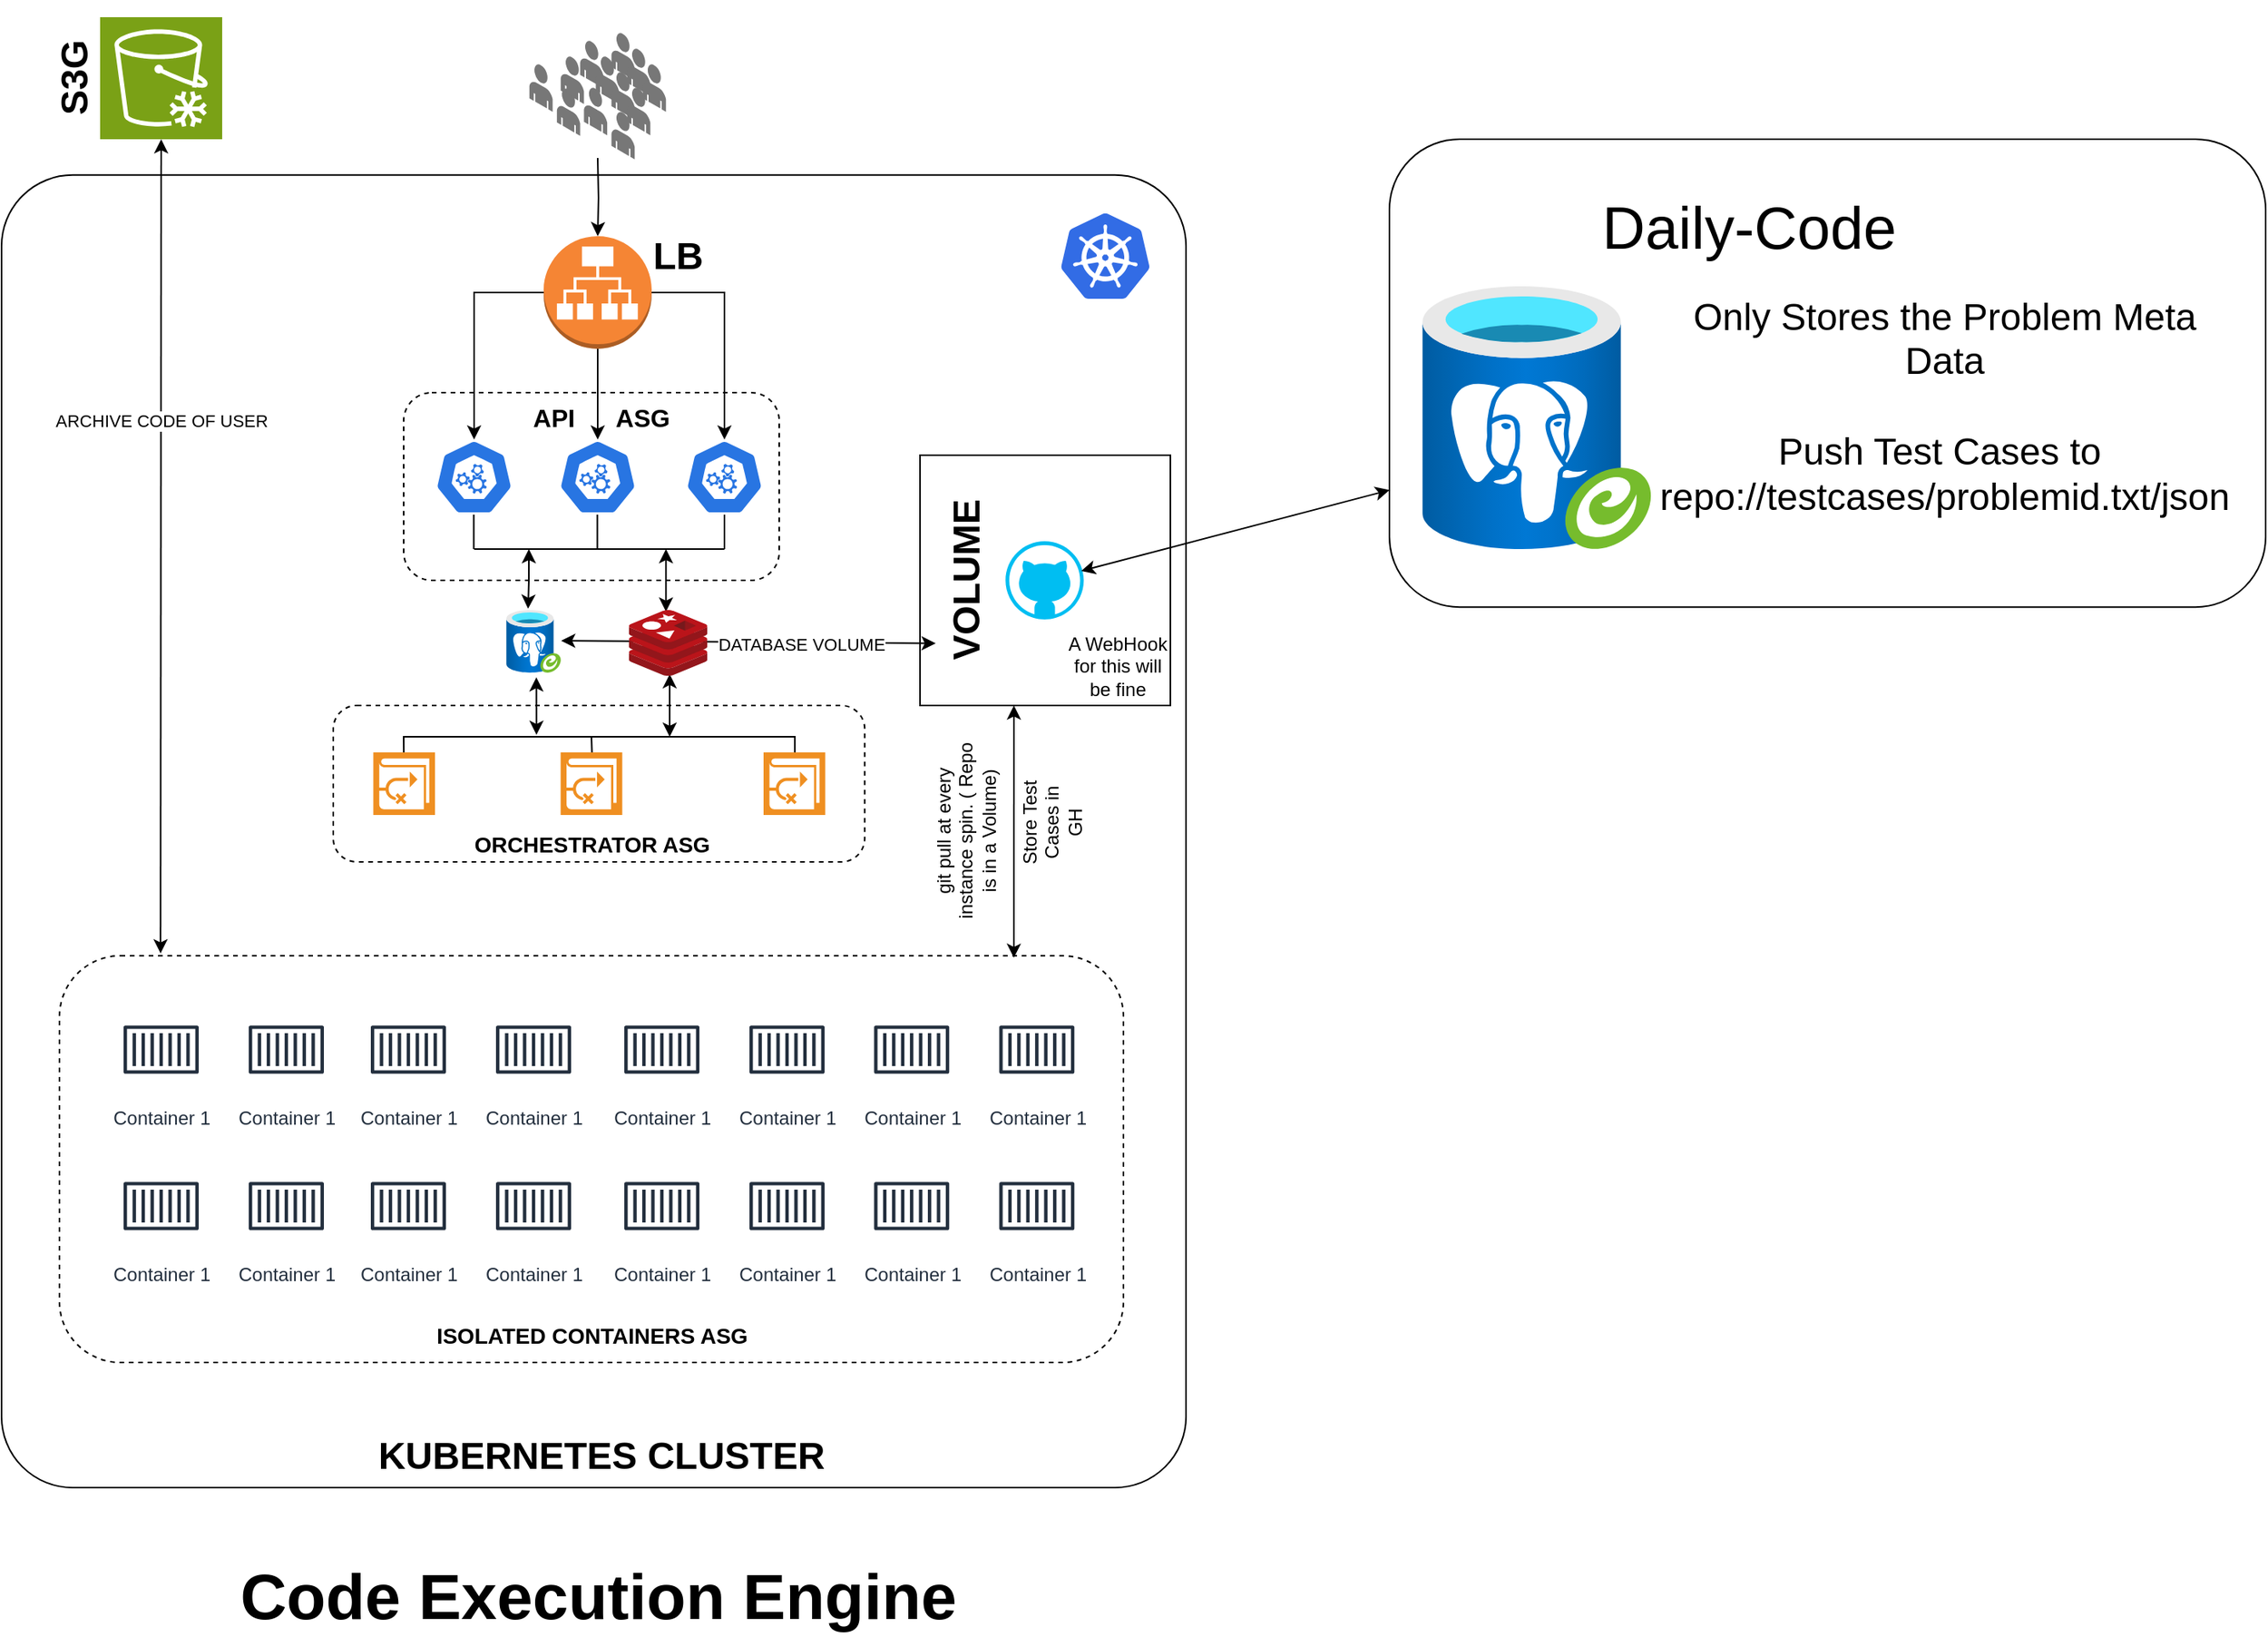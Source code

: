 <mxfile version="24.3.1" type="github">
  <diagram name="Page-1" id="gcHV-Yz9rTiz3bWdy7ol">
    <mxGraphModel dx="1687" dy="908" grid="1" gridSize="10" guides="1" tooltips="1" connect="1" arrows="1" fold="1" page="1" pageScale="1" pageWidth="850" pageHeight="1100" math="0" shadow="0">
      <root>
        <mxCell id="0" />
        <mxCell id="1" parent="0" />
        <mxCell id="CX98brgPaPXO5BUa-MUZ-5" value="" style="whiteSpace=wrap;html=1;aspect=fixed;fillColor=none;" parent="1" vertex="1">
          <mxGeometry x="630" y="300" width="160" height="160" as="geometry" />
        </mxCell>
        <mxCell id="YLBQt17Aejc-C5C3HMuG-127" value="" style="rounded=1;whiteSpace=wrap;html=1;fillColor=none;arcSize=6;" parent="1" vertex="1">
          <mxGeometry x="43" y="120.92" width="757" height="839.08" as="geometry" />
        </mxCell>
        <mxCell id="YLBQt17Aejc-C5C3HMuG-78" value="" style="rounded=1;whiteSpace=wrap;html=1;fillColor=none;dashed=1;" parent="1" vertex="1">
          <mxGeometry x="80" y="620" width="680" height="260" as="geometry" />
        </mxCell>
        <mxCell id="YLBQt17Aejc-C5C3HMuG-76" value="" style="rounded=1;whiteSpace=wrap;html=1;fillColor=none;dashed=1;" parent="1" vertex="1">
          <mxGeometry x="255" y="460" width="339.65" height="100" as="geometry" />
        </mxCell>
        <mxCell id="YLBQt17Aejc-C5C3HMuG-69" value="" style="rounded=1;whiteSpace=wrap;html=1;dashed=1;fillColor=none;" parent="1" vertex="1">
          <mxGeometry x="300" y="260" width="240" height="120" as="geometry" />
        </mxCell>
        <mxCell id="YLBQt17Aejc-C5C3HMuG-4" value="" style="aspect=fixed;sketch=0;html=1;dashed=0;whitespace=wrap;fillColor=#2875E2;strokeColor=#ffffff;points=[[0.005,0.63,0],[0.1,0.2,0],[0.9,0.2,0],[0.5,0,0],[0.995,0.63,0],[0.72,0.99,0],[0.5,1,0],[0.28,0.99,0]];shape=mxgraph.kubernetes.icon2;prIcon=api" parent="1" vertex="1">
          <mxGeometry x="399" y="290" width="50" height="48" as="geometry" />
        </mxCell>
        <mxCell id="YLBQt17Aejc-C5C3HMuG-5" value="" style="outlineConnect=0;dashed=0;verticalLabelPosition=bottom;verticalAlign=top;align=center;html=1;shape=mxgraph.aws3.application_load_balancer;fillColor=#F58534;gradientColor=none;" parent="1" vertex="1">
          <mxGeometry x="389.5" y="160.0" width="69" height="72" as="geometry" />
        </mxCell>
        <mxCell id="YLBQt17Aejc-C5C3HMuG-9" value="" style="aspect=fixed;sketch=0;html=1;dashed=0;whitespace=wrap;fillColor=#2875E2;strokeColor=#ffffff;points=[[0.005,0.63,0],[0.1,0.2,0],[0.9,0.2,0],[0.5,0,0],[0.995,0.63,0],[0.72,0.99,0],[0.5,1,0],[0.28,0.99,0]];shape=mxgraph.kubernetes.icon2;prIcon=api" parent="1" vertex="1">
          <mxGeometry x="320" y="290" width="50" height="48" as="geometry" />
        </mxCell>
        <mxCell id="YLBQt17Aejc-C5C3HMuG-11" value="" style="aspect=fixed;sketch=0;html=1;dashed=0;whitespace=wrap;fillColor=#2875E2;strokeColor=#ffffff;points=[[0.005,0.63,0],[0.1,0.2,0],[0.9,0.2,0],[0.5,0,0],[0.995,0.63,0],[0.72,0.99,0],[0.5,1,0],[0.28,0.99,0]];shape=mxgraph.kubernetes.icon2;prIcon=api" parent="1" vertex="1">
          <mxGeometry x="480" y="290" width="50" height="48" as="geometry" />
        </mxCell>
        <mxCell id="YLBQt17Aejc-C5C3HMuG-12" style="edgeStyle=orthogonalEdgeStyle;rounded=0;orthogonalLoop=1;jettySize=auto;html=1;exitX=0;exitY=0.5;exitDx=0;exitDy=0;exitPerimeter=0;entryX=0.5;entryY=0;entryDx=0;entryDy=0;entryPerimeter=0;" parent="1" source="YLBQt17Aejc-C5C3HMuG-5" target="YLBQt17Aejc-C5C3HMuG-9" edge="1">
          <mxGeometry relative="1" as="geometry" />
        </mxCell>
        <mxCell id="YLBQt17Aejc-C5C3HMuG-13" style="edgeStyle=orthogonalEdgeStyle;rounded=0;orthogonalLoop=1;jettySize=auto;html=1;exitX=1;exitY=0.5;exitDx=0;exitDy=0;exitPerimeter=0;entryX=0.5;entryY=0;entryDx=0;entryDy=0;entryPerimeter=0;" parent="1" source="YLBQt17Aejc-C5C3HMuG-5" target="YLBQt17Aejc-C5C3HMuG-11" edge="1">
          <mxGeometry relative="1" as="geometry" />
        </mxCell>
        <mxCell id="YLBQt17Aejc-C5C3HMuG-14" style="edgeStyle=orthogonalEdgeStyle;rounded=0;orthogonalLoop=1;jettySize=auto;html=1;exitX=0.5;exitY=1;exitDx=0;exitDy=0;exitPerimeter=0;" parent="1" source="YLBQt17Aejc-C5C3HMuG-5" edge="1">
          <mxGeometry relative="1" as="geometry">
            <mxPoint x="424" y="290" as="targetPoint" />
          </mxGeometry>
        </mxCell>
        <mxCell id="YLBQt17Aejc-C5C3HMuG-29" value="" style="group" parent="1" vertex="1" connectable="0">
          <mxGeometry x="380.35" y="30" width="87.29" height="80.92" as="geometry" />
        </mxCell>
        <mxCell id="YLBQt17Aejc-C5C3HMuG-7" value="" style="verticalLabelPosition=bottom;html=1;verticalAlign=top;strokeWidth=1;align=center;outlineConnect=0;dashed=0;outlineConnect=0;shape=mxgraph.aws3d.end_user;strokeColor=none;fillColor=#777777;aspect=fixed;" parent="YLBQt17Aejc-C5C3HMuG-29" vertex="1">
          <mxGeometry x="52.43" width="14.86" height="30.46" as="geometry" />
        </mxCell>
        <mxCell id="YLBQt17Aejc-C5C3HMuG-18" value="" style="verticalLabelPosition=bottom;html=1;verticalAlign=top;strokeWidth=1;align=center;outlineConnect=0;dashed=0;outlineConnect=0;shape=mxgraph.aws3d.end_user;strokeColor=none;fillColor=#777777;aspect=fixed;" parent="YLBQt17Aejc-C5C3HMuG-29" vertex="1">
          <mxGeometry x="62.43" y="10" width="14.86" height="30.46" as="geometry" />
        </mxCell>
        <mxCell id="YLBQt17Aejc-C5C3HMuG-19" value="" style="verticalLabelPosition=bottom;html=1;verticalAlign=top;strokeWidth=1;align=center;outlineConnect=0;dashed=0;outlineConnect=0;shape=mxgraph.aws3d.end_user;strokeColor=none;fillColor=#777777;aspect=fixed;" parent="YLBQt17Aejc-C5C3HMuG-29" vertex="1">
          <mxGeometry x="72.43" y="20" width="14.86" height="30.46" as="geometry" />
        </mxCell>
        <mxCell id="YLBQt17Aejc-C5C3HMuG-20" value="" style="verticalLabelPosition=bottom;html=1;verticalAlign=top;strokeWidth=1;align=center;outlineConnect=0;dashed=0;outlineConnect=0;shape=mxgraph.aws3d.end_user;strokeColor=none;fillColor=#777777;aspect=fixed;" parent="YLBQt17Aejc-C5C3HMuG-29" vertex="1">
          <mxGeometry x="17.57" y="35.46" width="14.86" height="30.46" as="geometry" />
        </mxCell>
        <mxCell id="YLBQt17Aejc-C5C3HMuG-21" value="" style="verticalLabelPosition=bottom;html=1;verticalAlign=top;strokeWidth=1;align=center;outlineConnect=0;dashed=0;outlineConnect=0;shape=mxgraph.aws3d.end_user;strokeColor=none;fillColor=#777777;aspect=fixed;" parent="YLBQt17Aejc-C5C3HMuG-29" vertex="1">
          <mxGeometry x="34.86" y="35" width="14.86" height="30.46" as="geometry" />
        </mxCell>
        <mxCell id="YLBQt17Aejc-C5C3HMuG-22" value="" style="verticalLabelPosition=bottom;html=1;verticalAlign=top;strokeWidth=1;align=center;outlineConnect=0;dashed=0;outlineConnect=0;shape=mxgraph.aws3d.end_user;strokeColor=none;fillColor=#777777;aspect=fixed;" parent="YLBQt17Aejc-C5C3HMuG-29" vertex="1">
          <mxGeometry x="20" y="15" width="14.86" height="30.46" as="geometry" />
        </mxCell>
        <mxCell id="YLBQt17Aejc-C5C3HMuG-23" value="" style="verticalLabelPosition=bottom;html=1;verticalAlign=top;strokeWidth=1;align=center;outlineConnect=0;dashed=0;outlineConnect=0;shape=mxgraph.aws3d.end_user;strokeColor=none;fillColor=#777777;aspect=fixed;" parent="YLBQt17Aejc-C5C3HMuG-29" vertex="1">
          <mxGeometry x="32.43" y="5" width="14.86" height="30.46" as="geometry" />
        </mxCell>
        <mxCell id="YLBQt17Aejc-C5C3HMuG-24" value="" style="verticalLabelPosition=bottom;html=1;verticalAlign=top;strokeWidth=1;align=center;outlineConnect=0;dashed=0;outlineConnect=0;shape=mxgraph.aws3d.end_user;strokeColor=none;fillColor=#777777;aspect=fixed;" parent="YLBQt17Aejc-C5C3HMuG-29" vertex="1">
          <mxGeometry x="42.43" y="15" width="14.86" height="30.46" as="geometry" />
        </mxCell>
        <mxCell id="YLBQt17Aejc-C5C3HMuG-25" value="" style="verticalLabelPosition=bottom;html=1;verticalAlign=top;strokeWidth=1;align=center;outlineConnect=0;dashed=0;outlineConnect=0;shape=mxgraph.aws3d.end_user;strokeColor=none;fillColor=#777777;aspect=fixed;" parent="YLBQt17Aejc-C5C3HMuG-29" vertex="1">
          <mxGeometry x="52.43" y="25" width="14.86" height="30.46" as="geometry" />
        </mxCell>
        <mxCell id="YLBQt17Aejc-C5C3HMuG-26" value="" style="verticalLabelPosition=bottom;html=1;verticalAlign=top;strokeWidth=1;align=center;outlineConnect=0;dashed=0;outlineConnect=0;shape=mxgraph.aws3d.end_user;strokeColor=none;fillColor=#777777;aspect=fixed;" parent="YLBQt17Aejc-C5C3HMuG-29" vertex="1">
          <mxGeometry x="62.43" y="35" width="14.86" height="30.46" as="geometry" />
        </mxCell>
        <mxCell id="YLBQt17Aejc-C5C3HMuG-27" value="" style="verticalLabelPosition=bottom;html=1;verticalAlign=top;strokeWidth=1;align=center;outlineConnect=0;dashed=0;outlineConnect=0;shape=mxgraph.aws3d.end_user;strokeColor=none;fillColor=#777777;aspect=fixed;" parent="YLBQt17Aejc-C5C3HMuG-29" vertex="1">
          <mxGeometry x="52.43" y="50.46" width="14.86" height="30.46" as="geometry" />
        </mxCell>
        <mxCell id="YLBQt17Aejc-C5C3HMuG-28" value="" style="verticalLabelPosition=bottom;html=1;verticalAlign=top;strokeWidth=1;align=center;outlineConnect=0;dashed=0;outlineConnect=0;shape=mxgraph.aws3d.end_user;strokeColor=none;fillColor=#777777;aspect=fixed;" parent="YLBQt17Aejc-C5C3HMuG-29" vertex="1">
          <mxGeometry y="20" width="14.86" height="30.46" as="geometry" />
        </mxCell>
        <mxCell id="YLBQt17Aejc-C5C3HMuG-31" style="edgeStyle=orthogonalEdgeStyle;rounded=0;orthogonalLoop=1;jettySize=auto;html=1;entryX=0.5;entryY=0;entryDx=0;entryDy=0;entryPerimeter=0;" parent="1" target="YLBQt17Aejc-C5C3HMuG-5" edge="1">
          <mxGeometry relative="1" as="geometry">
            <mxPoint x="424" y="110" as="sourcePoint" />
          </mxGeometry>
        </mxCell>
        <mxCell id="YLBQt17Aejc-C5C3HMuG-34" value="" style="image;aspect=fixed;html=1;points=[];align=center;fontSize=12;image=img/lib/azure2/databases/Azure_Database_PostgreSQL_Server_Group.svg;" parent="1" vertex="1">
          <mxGeometry x="365.35" y="399" width="35.3" height="40" as="geometry" />
        </mxCell>
        <mxCell id="YLBQt17Aejc-C5C3HMuG-56" value="" style="endArrow=none;html=1;rounded=0;entryX=0.5;entryY=1;entryDx=0;entryDy=0;entryPerimeter=0;" parent="1" target="YLBQt17Aejc-C5C3HMuG-11" edge="1">
          <mxGeometry width="50" height="50" relative="1" as="geometry">
            <mxPoint x="505" y="360" as="sourcePoint" />
            <mxPoint x="480" y="340" as="targetPoint" />
          </mxGeometry>
        </mxCell>
        <mxCell id="YLBQt17Aejc-C5C3HMuG-57" value="" style="endArrow=none;html=1;rounded=0;entryX=0.5;entryY=1;entryDx=0;entryDy=0;entryPerimeter=0;" parent="1" edge="1">
          <mxGeometry width="50" height="50" relative="1" as="geometry">
            <mxPoint x="423.77" y="360" as="sourcePoint" />
            <mxPoint x="423.77" y="338" as="targetPoint" />
          </mxGeometry>
        </mxCell>
        <mxCell id="YLBQt17Aejc-C5C3HMuG-58" value="" style="endArrow=none;html=1;rounded=0;entryX=0.5;entryY=1;entryDx=0;entryDy=0;entryPerimeter=0;" parent="1" edge="1">
          <mxGeometry width="50" height="50" relative="1" as="geometry">
            <mxPoint x="344.78" y="360" as="sourcePoint" />
            <mxPoint x="344.78" y="338" as="targetPoint" />
          </mxGeometry>
        </mxCell>
        <mxCell id="YLBQt17Aejc-C5C3HMuG-59" value="" style="endArrow=none;html=1;rounded=0;" parent="1" edge="1">
          <mxGeometry width="50" height="50" relative="1" as="geometry">
            <mxPoint x="345" y="360" as="sourcePoint" />
            <mxPoint x="505" y="360" as="targetPoint" />
          </mxGeometry>
        </mxCell>
        <mxCell id="YLBQt17Aejc-C5C3HMuG-60" value="" style="endArrow=classic;startArrow=classic;html=1;rounded=0;exitX=0.401;exitY=-0.021;exitDx=0;exitDy=0;exitPerimeter=0;" parent="1" source="YLBQt17Aejc-C5C3HMuG-34" edge="1">
          <mxGeometry width="50" height="50" relative="1" as="geometry">
            <mxPoint x="320" y="400" as="sourcePoint" />
            <mxPoint x="380" y="360" as="targetPoint" />
            <Array as="points">
              <mxPoint x="380" y="380" />
            </Array>
          </mxGeometry>
        </mxCell>
        <mxCell id="YLBQt17Aejc-C5C3HMuG-61" value="" style="endArrow=classic;startArrow=classic;html=1;rounded=0;" parent="1" edge="1">
          <mxGeometry width="50" height="50" relative="1" as="geometry">
            <mxPoint x="467.64" y="360" as="sourcePoint" />
            <mxPoint x="467.64" y="400" as="targetPoint" />
            <Array as="points">
              <mxPoint x="467.64" y="380" />
            </Array>
          </mxGeometry>
        </mxCell>
        <mxCell id="YLBQt17Aejc-C5C3HMuG-66" value="" style="endArrow=none;html=1;rounded=0;" parent="1" edge="1">
          <mxGeometry width="50" height="50" relative="1" as="geometry">
            <mxPoint x="300.08" y="490" as="sourcePoint" />
            <mxPoint x="550" y="490" as="targetPoint" />
            <Array as="points">
              <mxPoint x="300" y="480" />
              <mxPoint x="400" y="480" />
              <mxPoint x="440" y="480" />
              <mxPoint x="550" y="480" />
              <mxPoint x="550" y="490" />
            </Array>
          </mxGeometry>
        </mxCell>
        <mxCell id="YLBQt17Aejc-C5C3HMuG-68" value="" style="endArrow=none;html=1;rounded=0;" parent="1" edge="1">
          <mxGeometry width="50" height="50" relative="1" as="geometry">
            <mxPoint x="420.32" y="490" as="sourcePoint" />
            <mxPoint x="420" y="480" as="targetPoint" />
          </mxGeometry>
        </mxCell>
        <mxCell id="YLBQt17Aejc-C5C3HMuG-74" value="" style="endArrow=classic;startArrow=classic;html=1;rounded=0;entryX=0.398;entryY=1.029;entryDx=0;entryDy=0;entryPerimeter=0;" parent="1" edge="1">
          <mxGeometry width="50" height="50" relative="1" as="geometry">
            <mxPoint x="384.88" y="478.78" as="sourcePoint" />
            <mxPoint x="384.78" y="441.998" as="targetPoint" />
          </mxGeometry>
        </mxCell>
        <mxCell id="YLBQt17Aejc-C5C3HMuG-75" value="" style="endArrow=classic;startArrow=classic;html=1;rounded=0;entryX=0.52;entryY=0.976;entryDx=0;entryDy=0;entryPerimeter=0;" parent="1" target="YLBQt17Aejc-C5C3HMuG-33" edge="1">
          <mxGeometry width="50" height="50" relative="1" as="geometry">
            <mxPoint x="470" y="480" as="sourcePoint" />
            <mxPoint x="540" y="440" as="targetPoint" />
          </mxGeometry>
        </mxCell>
        <mxCell id="YLBQt17Aejc-C5C3HMuG-80" value="Container 1" style="sketch=0;outlineConnect=0;fontColor=#232F3E;gradientColor=none;strokeColor=#232F3E;fillColor=#ffffff;dashed=0;verticalLabelPosition=bottom;verticalAlign=top;align=center;html=1;fontSize=12;fontStyle=0;aspect=fixed;shape=mxgraph.aws4.resourceIcon;resIcon=mxgraph.aws4.container_1;" parent="1" vertex="1">
          <mxGeometry x="115" y="650" width="60" height="60" as="geometry" />
        </mxCell>
        <mxCell id="YLBQt17Aejc-C5C3HMuG-81" value="Container 1" style="sketch=0;outlineConnect=0;fontColor=#232F3E;gradientColor=none;strokeColor=#232F3E;fillColor=#ffffff;dashed=0;verticalLabelPosition=bottom;verticalAlign=top;align=center;html=1;fontSize=12;fontStyle=0;aspect=fixed;shape=mxgraph.aws4.resourceIcon;resIcon=mxgraph.aws4.container_1;" parent="1" vertex="1">
          <mxGeometry x="195" y="650" width="60" height="60" as="geometry" />
        </mxCell>
        <mxCell id="YLBQt17Aejc-C5C3HMuG-82" value="Container 1" style="sketch=0;outlineConnect=0;fontColor=#232F3E;gradientColor=none;strokeColor=#232F3E;fillColor=#ffffff;dashed=0;verticalLabelPosition=bottom;verticalAlign=top;align=center;html=1;fontSize=12;fontStyle=0;aspect=fixed;shape=mxgraph.aws4.resourceIcon;resIcon=mxgraph.aws4.container_1;" parent="1" vertex="1">
          <mxGeometry x="273" y="650" width="60" height="60" as="geometry" />
        </mxCell>
        <mxCell id="YLBQt17Aejc-C5C3HMuG-83" value="Container 1" style="sketch=0;outlineConnect=0;fontColor=#232F3E;gradientColor=none;strokeColor=#232F3E;fillColor=#ffffff;dashed=0;verticalLabelPosition=bottom;verticalAlign=top;align=center;html=1;fontSize=12;fontStyle=0;aspect=fixed;shape=mxgraph.aws4.resourceIcon;resIcon=mxgraph.aws4.container_1;" parent="1" vertex="1">
          <mxGeometry x="353" y="650" width="60" height="60" as="geometry" />
        </mxCell>
        <mxCell id="YLBQt17Aejc-C5C3HMuG-84" value="Container 1" style="sketch=0;outlineConnect=0;fontColor=#232F3E;gradientColor=none;strokeColor=#232F3E;fillColor=#ffffff;dashed=0;verticalLabelPosition=bottom;verticalAlign=top;align=center;html=1;fontSize=12;fontStyle=0;aspect=fixed;shape=mxgraph.aws4.resourceIcon;resIcon=mxgraph.aws4.container_1;" parent="1" vertex="1">
          <mxGeometry x="435" y="650" width="60" height="60" as="geometry" />
        </mxCell>
        <mxCell id="YLBQt17Aejc-C5C3HMuG-85" value="Container 1" style="sketch=0;outlineConnect=0;fontColor=#232F3E;gradientColor=none;strokeColor=#232F3E;fillColor=#ffffff;dashed=0;verticalLabelPosition=bottom;verticalAlign=top;align=center;html=1;fontSize=12;fontStyle=0;aspect=fixed;shape=mxgraph.aws4.resourceIcon;resIcon=mxgraph.aws4.container_1;" parent="1" vertex="1">
          <mxGeometry x="515" y="650" width="60" height="60" as="geometry" />
        </mxCell>
        <mxCell id="YLBQt17Aejc-C5C3HMuG-86" value="Container 1" style="sketch=0;outlineConnect=0;fontColor=#232F3E;gradientColor=none;strokeColor=#232F3E;fillColor=#ffffff;dashed=0;verticalLabelPosition=bottom;verticalAlign=top;align=center;html=1;fontSize=12;fontStyle=0;aspect=fixed;shape=mxgraph.aws4.resourceIcon;resIcon=mxgraph.aws4.container_1;" parent="1" vertex="1">
          <mxGeometry x="594.65" y="650" width="60" height="60" as="geometry" />
        </mxCell>
        <mxCell id="YLBQt17Aejc-C5C3HMuG-87" value="Container 1" style="sketch=0;outlineConnect=0;fontColor=#232F3E;gradientColor=none;strokeColor=#232F3E;fillColor=#ffffff;dashed=0;verticalLabelPosition=bottom;verticalAlign=top;align=center;html=1;fontSize=12;fontStyle=0;aspect=fixed;shape=mxgraph.aws4.resourceIcon;resIcon=mxgraph.aws4.container_1;" parent="1" vertex="1">
          <mxGeometry x="674.65" y="650" width="60" height="60" as="geometry" />
        </mxCell>
        <mxCell id="YLBQt17Aejc-C5C3HMuG-88" value="Container 1" style="sketch=0;outlineConnect=0;fontColor=#232F3E;gradientColor=none;strokeColor=#232F3E;fillColor=#ffffff;dashed=0;verticalLabelPosition=bottom;verticalAlign=top;align=center;html=1;fontSize=12;fontStyle=0;aspect=fixed;shape=mxgraph.aws4.resourceIcon;resIcon=mxgraph.aws4.container_1;" parent="1" vertex="1">
          <mxGeometry x="115" y="750" width="60" height="60" as="geometry" />
        </mxCell>
        <mxCell id="YLBQt17Aejc-C5C3HMuG-89" value="Container 1" style="sketch=0;outlineConnect=0;fontColor=#232F3E;gradientColor=none;strokeColor=#232F3E;fillColor=#ffffff;dashed=0;verticalLabelPosition=bottom;verticalAlign=top;align=center;html=1;fontSize=12;fontStyle=0;aspect=fixed;shape=mxgraph.aws4.resourceIcon;resIcon=mxgraph.aws4.container_1;" parent="1" vertex="1">
          <mxGeometry x="195" y="750" width="60" height="60" as="geometry" />
        </mxCell>
        <mxCell id="YLBQt17Aejc-C5C3HMuG-90" value="Container 1" style="sketch=0;outlineConnect=0;fontColor=#232F3E;gradientColor=none;strokeColor=#232F3E;fillColor=#ffffff;dashed=0;verticalLabelPosition=bottom;verticalAlign=top;align=center;html=1;fontSize=12;fontStyle=0;aspect=fixed;shape=mxgraph.aws4.resourceIcon;resIcon=mxgraph.aws4.container_1;" parent="1" vertex="1">
          <mxGeometry x="273" y="750" width="60" height="60" as="geometry" />
        </mxCell>
        <mxCell id="YLBQt17Aejc-C5C3HMuG-91" value="Container 1" style="sketch=0;outlineConnect=0;fontColor=#232F3E;gradientColor=none;strokeColor=#232F3E;fillColor=#ffffff;dashed=0;verticalLabelPosition=bottom;verticalAlign=top;align=center;html=1;fontSize=12;fontStyle=0;aspect=fixed;shape=mxgraph.aws4.resourceIcon;resIcon=mxgraph.aws4.container_1;" parent="1" vertex="1">
          <mxGeometry x="353" y="750" width="60" height="60" as="geometry" />
        </mxCell>
        <mxCell id="YLBQt17Aejc-C5C3HMuG-92" value="Container 1" style="sketch=0;outlineConnect=0;fontColor=#232F3E;gradientColor=none;strokeColor=#232F3E;fillColor=#ffffff;dashed=0;verticalLabelPosition=bottom;verticalAlign=top;align=center;html=1;fontSize=12;fontStyle=0;aspect=fixed;shape=mxgraph.aws4.resourceIcon;resIcon=mxgraph.aws4.container_1;" parent="1" vertex="1">
          <mxGeometry x="435" y="750" width="60" height="60" as="geometry" />
        </mxCell>
        <mxCell id="YLBQt17Aejc-C5C3HMuG-93" value="Container 1" style="sketch=0;outlineConnect=0;fontColor=#232F3E;gradientColor=none;strokeColor=#232F3E;fillColor=#ffffff;dashed=0;verticalLabelPosition=bottom;verticalAlign=top;align=center;html=1;fontSize=12;fontStyle=0;aspect=fixed;shape=mxgraph.aws4.resourceIcon;resIcon=mxgraph.aws4.container_1;" parent="1" vertex="1">
          <mxGeometry x="515" y="750" width="60" height="60" as="geometry" />
        </mxCell>
        <mxCell id="YLBQt17Aejc-C5C3HMuG-94" value="Container 1" style="sketch=0;outlineConnect=0;fontColor=#232F3E;gradientColor=none;strokeColor=#232F3E;fillColor=#ffffff;dashed=0;verticalLabelPosition=bottom;verticalAlign=top;align=center;html=1;fontSize=12;fontStyle=0;aspect=fixed;shape=mxgraph.aws4.resourceIcon;resIcon=mxgraph.aws4.container_1;" parent="1" vertex="1">
          <mxGeometry x="594.65" y="750" width="60" height="60" as="geometry" />
        </mxCell>
        <mxCell id="YLBQt17Aejc-C5C3HMuG-95" value="Container 1" style="sketch=0;outlineConnect=0;fontColor=#232F3E;gradientColor=none;strokeColor=#232F3E;fillColor=#ffffff;dashed=0;verticalLabelPosition=bottom;verticalAlign=top;align=center;html=1;fontSize=12;fontStyle=0;aspect=fixed;shape=mxgraph.aws4.resourceIcon;resIcon=mxgraph.aws4.container_1;" parent="1" vertex="1">
          <mxGeometry x="674.65" y="750" width="60" height="60" as="geometry" />
        </mxCell>
        <mxCell id="YLBQt17Aejc-C5C3HMuG-96" value="" style="shadow=0;dashed=0;html=1;strokeColor=none;fillColor=#EF8F21;labelPosition=center;verticalLabelPosition=bottom;verticalAlign=top;align=center;outlineConnect=0;shape=mxgraph.veeam.availability_orchestrator;" parent="1" vertex="1">
          <mxGeometry x="280.6" y="490" width="39.4" height="40" as="geometry" />
        </mxCell>
        <mxCell id="YLBQt17Aejc-C5C3HMuG-97" value="" style="shadow=0;dashed=0;html=1;strokeColor=none;fillColor=#EF8F21;labelPosition=center;verticalLabelPosition=bottom;verticalAlign=top;align=center;outlineConnect=0;shape=mxgraph.veeam.availability_orchestrator;" parent="1" vertex="1">
          <mxGeometry x="400.3" y="490" width="39.4" height="40" as="geometry" />
        </mxCell>
        <mxCell id="YLBQt17Aejc-C5C3HMuG-98" value="" style="shadow=0;dashed=0;html=1;strokeColor=none;fillColor=#EF8F21;labelPosition=center;verticalLabelPosition=bottom;verticalAlign=top;align=center;outlineConnect=0;shape=mxgraph.veeam.availability_orchestrator;" parent="1" vertex="1">
          <mxGeometry x="530" y="490" width="39.4" height="40" as="geometry" />
        </mxCell>
        <mxCell id="YLBQt17Aejc-C5C3HMuG-101" value="" style="shape=image;html=1;verticalAlign=top;verticalLabelPosition=bottom;labelBackgroundColor=#ffffff;imageAspect=0;aspect=fixed;image=https://cdn4.iconfinder.com/data/icons/business-and-marketing-21/32/web_control_management-128.png" parent="1" vertex="1">
          <mxGeometry x="280.6" y="567" width="48" height="48" as="geometry" />
        </mxCell>
        <mxCell id="YLBQt17Aejc-C5C3HMuG-102" value="" style="shape=image;html=1;verticalAlign=top;verticalLabelPosition=bottom;labelBackgroundColor=#ffffff;imageAspect=0;aspect=fixed;image=https://cdn4.iconfinder.com/data/icons/business-and-marketing-21/32/web_control_management-128.png" parent="1" vertex="1">
          <mxGeometry x="396" y="566" width="48" height="48" as="geometry" />
        </mxCell>
        <mxCell id="YLBQt17Aejc-C5C3HMuG-103" value="" style="shape=image;html=1;verticalAlign=top;verticalLabelPosition=bottom;labelBackgroundColor=#ffffff;imageAspect=0;aspect=fixed;image=https://cdn4.iconfinder.com/data/icons/business-and-marketing-21/32/web_control_management-128.png" parent="1" vertex="1">
          <mxGeometry x="530" y="565" width="48" height="48" as="geometry" />
        </mxCell>
        <mxCell id="YLBQt17Aejc-C5C3HMuG-104" value="" style="sketch=0;points=[[0,0,0],[0.25,0,0],[0.5,0,0],[0.75,0,0],[1,0,0],[0,1,0],[0.25,1,0],[0.5,1,0],[0.75,1,0],[1,1,0],[0,0.25,0],[0,0.5,0],[0,0.75,0],[1,0.25,0],[1,0.5,0],[1,0.75,0]];outlineConnect=0;fontColor=#232F3E;fillColor=#7AA116;strokeColor=#ffffff;dashed=0;verticalLabelPosition=bottom;verticalAlign=top;align=center;html=1;fontSize=12;fontStyle=0;aspect=fixed;shape=mxgraph.aws4.resourceIcon;resIcon=mxgraph.aws4.glacier;" parent="1" vertex="1">
          <mxGeometry x="106" y="20" width="78" height="78" as="geometry" />
        </mxCell>
        <mxCell id="YLBQt17Aejc-C5C3HMuG-105" value="" style="endArrow=classic;startArrow=classic;html=1;rounded=0;entryX=0.5;entryY=1;entryDx=0;entryDy=0;entryPerimeter=0;exitX=0.095;exitY=-0.006;exitDx=0;exitDy=0;exitPerimeter=0;" parent="1" source="YLBQt17Aejc-C5C3HMuG-78" target="YLBQt17Aejc-C5C3HMuG-104" edge="1">
          <mxGeometry width="50" height="50" relative="1" as="geometry">
            <mxPoint x="144" y="377.688" as="sourcePoint" />
            <mxPoint x="170" y="310" as="targetPoint" />
          </mxGeometry>
        </mxCell>
        <mxCell id="YLBQt17Aejc-C5C3HMuG-111" value="ARCHIVE CODE OF USER" style="edgeLabel;html=1;align=center;verticalAlign=middle;resizable=0;points=[];" parent="YLBQt17Aejc-C5C3HMuG-105" vertex="1" connectable="0">
          <mxGeometry x="0.308" relative="1" as="geometry">
            <mxPoint as="offset" />
          </mxGeometry>
        </mxCell>
        <mxCell id="YLBQt17Aejc-C5C3HMuG-106" value="" style="image;sketch=0;aspect=fixed;html=1;points=[];align=center;fontSize=12;image=img/lib/mscae/Kubernetes.svg;" parent="1" vertex="1">
          <mxGeometry x="720" y="145.4" width="56.88" height="54.6" as="geometry" />
        </mxCell>
        <mxCell id="YLBQt17Aejc-C5C3HMuG-114" value="&lt;font style=&quot;font-size: 14px;&quot;&gt;ISOLATED CONTAINERS ASG&lt;/font&gt;" style="text;strokeColor=none;fillColor=none;html=1;fontSize=24;fontStyle=1;verticalAlign=middle;align=center;" parent="1" vertex="1">
          <mxGeometry x="370" y="840" width="100" height="40" as="geometry" />
        </mxCell>
        <mxCell id="YLBQt17Aejc-C5C3HMuG-115" value="&lt;font style=&quot;font-size: 14px;&quot;&gt;ORCHESTRATOR ASG&lt;/font&gt;" style="text;strokeColor=none;fillColor=none;html=1;fontSize=24;fontStyle=1;verticalAlign=middle;align=center;" parent="1" vertex="1">
          <mxGeometry x="369.99" y="526" width="100" height="40" as="geometry" />
        </mxCell>
        <mxCell id="YLBQt17Aejc-C5C3HMuG-118" value="VOLUME" style="text;strokeColor=none;fillColor=none;html=1;fontSize=24;fontStyle=1;verticalAlign=middle;align=center;rotation=-90;" parent="1" vertex="1">
          <mxGeometry x="610" y="360" width="100" height="40" as="geometry" />
        </mxCell>
        <mxCell id="YLBQt17Aejc-C5C3HMuG-119" value="S3G" style="text;strokeColor=none;fillColor=none;html=1;fontSize=24;fontStyle=1;verticalAlign=middle;align=center;rotation=-90;" parent="1" vertex="1">
          <mxGeometry x="40" y="39" width="100" height="40" as="geometry" />
        </mxCell>
        <mxCell id="YLBQt17Aejc-C5C3HMuG-123" value="" style="endArrow=classic;startArrow=classic;html=1;rounded=0;exitX=1.073;exitY=0.733;exitDx=0;exitDy=0;exitPerimeter=0;entryX=0.097;entryY=0;entryDx=0;entryDy=0;entryPerimeter=0;" parent="1" target="YLBQt17Aejc-C5C3HMuG-118" edge="1">
          <mxGeometry width="50" height="50" relative="1" as="geometry">
            <mxPoint x="400.654" y="418.584" as="sourcePoint" />
            <mxPoint x="560.69" y="418.74" as="targetPoint" />
          </mxGeometry>
        </mxCell>
        <mxCell id="YLBQt17Aejc-C5C3HMuG-124" value="DATABASE VOLUME" style="edgeLabel;html=1;align=center;verticalAlign=middle;resizable=0;points=[];" parent="YLBQt17Aejc-C5C3HMuG-123" vertex="1" connectable="0">
          <mxGeometry x="0.065" relative="1" as="geometry">
            <mxPoint x="26" y="1" as="offset" />
          </mxGeometry>
        </mxCell>
        <mxCell id="YLBQt17Aejc-C5C3HMuG-128" value="KUBERNETES CLUSTER" style="text;strokeColor=none;fillColor=none;html=1;fontSize=24;fontStyle=1;verticalAlign=middle;align=center;" parent="1" vertex="1">
          <mxGeometry x="375.5" y="920" width="100" height="40" as="geometry" />
        </mxCell>
        <mxCell id="YLBQt17Aejc-C5C3HMuG-129" value="LB" style="text;strokeColor=none;fillColor=none;html=1;fontSize=24;fontStyle=1;verticalAlign=middle;align=center;" parent="1" vertex="1">
          <mxGeometry x="425" y="152.7" width="100" height="40" as="geometry" />
        </mxCell>
        <mxCell id="YLBQt17Aejc-C5C3HMuG-130" value="&lt;font style=&quot;font-size: 16px;&quot;&gt;API&amp;nbsp; &amp;nbsp; &amp;nbsp; ASG&lt;/font&gt;" style="text;strokeColor=none;fillColor=none;html=1;fontSize=24;fontStyle=1;verticalAlign=middle;align=center;" parent="1" vertex="1">
          <mxGeometry x="375.5" y="254" width="100" height="40" as="geometry" />
        </mxCell>
        <mxCell id="YLBQt17Aejc-C5C3HMuG-132" value="Code Execution Engine" style="text;strokeColor=none;fillColor=none;html=1;fontSize=41;fontStyle=1;verticalAlign=middle;align=center;" parent="1" vertex="1">
          <mxGeometry x="373.99" y="1010" width="100" height="40" as="geometry" />
        </mxCell>
        <mxCell id="CX98brgPaPXO5BUa-MUZ-1" value="" style="verticalLabelPosition=bottom;html=1;verticalAlign=top;align=center;strokeColor=none;fillColor=#00BEF2;shape=mxgraph.azure.github_code;pointerEvents=1;" parent="1" vertex="1">
          <mxGeometry x="684.65" y="355" width="50" height="50" as="geometry" />
        </mxCell>
        <mxCell id="YLBQt17Aejc-C5C3HMuG-33" value="" style="image;sketch=0;aspect=fixed;html=1;points=[];align=center;fontSize=12;image=img/lib/mscae/Cache_Redis_Product.svg;" parent="1" vertex="1">
          <mxGeometry x="444" y="399" width="50" height="42" as="geometry" />
        </mxCell>
        <mxCell id="CX98brgPaPXO5BUa-MUZ-4" value="A WebHook for this will be fine" style="text;html=1;align=center;verticalAlign=middle;whiteSpace=wrap;rounded=0;" parent="1" vertex="1">
          <mxGeometry x="720" y="420" width="73.12" height="30" as="geometry" />
        </mxCell>
        <mxCell id="N2II8u4lPFgrkPRDmbG--1" value="" style="endArrow=classic;startArrow=classic;html=1;rounded=0;exitX=0.897;exitY=0.005;exitDx=0;exitDy=0;exitPerimeter=0;" edge="1" parent="1" source="YLBQt17Aejc-C5C3HMuG-78">
          <mxGeometry width="50" height="50" relative="1" as="geometry">
            <mxPoint x="640" y="510" as="sourcePoint" />
            <mxPoint x="690" y="460" as="targetPoint" />
          </mxGeometry>
        </mxCell>
        <mxCell id="N2II8u4lPFgrkPRDmbG--2" value="Store Test Cases in GH" style="text;html=1;align=center;verticalAlign=middle;whiteSpace=wrap;rounded=0;rotation=-90;" vertex="1" parent="1">
          <mxGeometry x="684.65" y="520" width="60" height="30" as="geometry" />
        </mxCell>
        <mxCell id="N2II8u4lPFgrkPRDmbG--3" value="git pull at every instance spin. ( Repo is in a Volume)" style="text;html=1;align=center;verticalAlign=middle;whiteSpace=wrap;rounded=0;rotation=-90;" vertex="1" parent="1">
          <mxGeometry x="597.5" y="525.46" width="125" height="30" as="geometry" />
        </mxCell>
        <mxCell id="N2II8u4lPFgrkPRDmbG--5" value="" style="rounded=1;whiteSpace=wrap;html=1;" vertex="1" parent="1">
          <mxGeometry x="930" y="98" width="560" height="299.08" as="geometry" />
        </mxCell>
        <mxCell id="N2II8u4lPFgrkPRDmbG--6" value="&lt;font style=&quot;font-size: 38px;&quot;&gt;Daily-Code&lt;/font&gt;" style="text;html=1;align=center;verticalAlign=middle;whiteSpace=wrap;rounded=0;" vertex="1" parent="1">
          <mxGeometry x="1040" y="140" width="240" height="30" as="geometry" />
        </mxCell>
        <mxCell id="N2II8u4lPFgrkPRDmbG--7" value="" style="image;aspect=fixed;html=1;points=[];align=center;fontSize=12;image=img/lib/azure2/databases/Azure_Database_PostgreSQL_Server_Group.svg;" vertex="1" parent="1">
          <mxGeometry x="950" y="192" width="148.26" height="168" as="geometry" />
        </mxCell>
        <mxCell id="N2II8u4lPFgrkPRDmbG--8" value="&lt;font style=&quot;font-size: 24px;&quot;&gt;Only Stores the Problem Meta Data&lt;/font&gt;&lt;div&gt;&lt;font style=&quot;font-size: 24px;&quot;&gt;&lt;br&gt;&lt;/font&gt;&lt;/div&gt;&lt;div&gt;&lt;span style=&quot;font-size: 24px;&quot;&gt;Push Test Cases to&amp;nbsp;&lt;br&gt;repo://testcases/problemid.txt/json&lt;/span&gt;&lt;/div&gt;" style="text;html=1;align=center;verticalAlign=middle;whiteSpace=wrap;rounded=0;" vertex="1" parent="1">
          <mxGeometry x="1150" y="254" width="270" height="30" as="geometry" />
        </mxCell>
        <mxCell id="N2II8u4lPFgrkPRDmbG--9" value="" style="endArrow=classic;startArrow=classic;html=1;rounded=0;entryX=0;entryY=0.75;entryDx=0;entryDy=0;exitX=0.967;exitY=0.38;exitDx=0;exitDy=0;exitPerimeter=0;" edge="1" parent="1" source="CX98brgPaPXO5BUa-MUZ-1" target="N2II8u4lPFgrkPRDmbG--5">
          <mxGeometry width="50" height="50" relative="1" as="geometry">
            <mxPoint x="840" y="380" as="sourcePoint" />
            <mxPoint x="890" y="330" as="targetPoint" />
          </mxGeometry>
        </mxCell>
      </root>
    </mxGraphModel>
  </diagram>
</mxfile>
